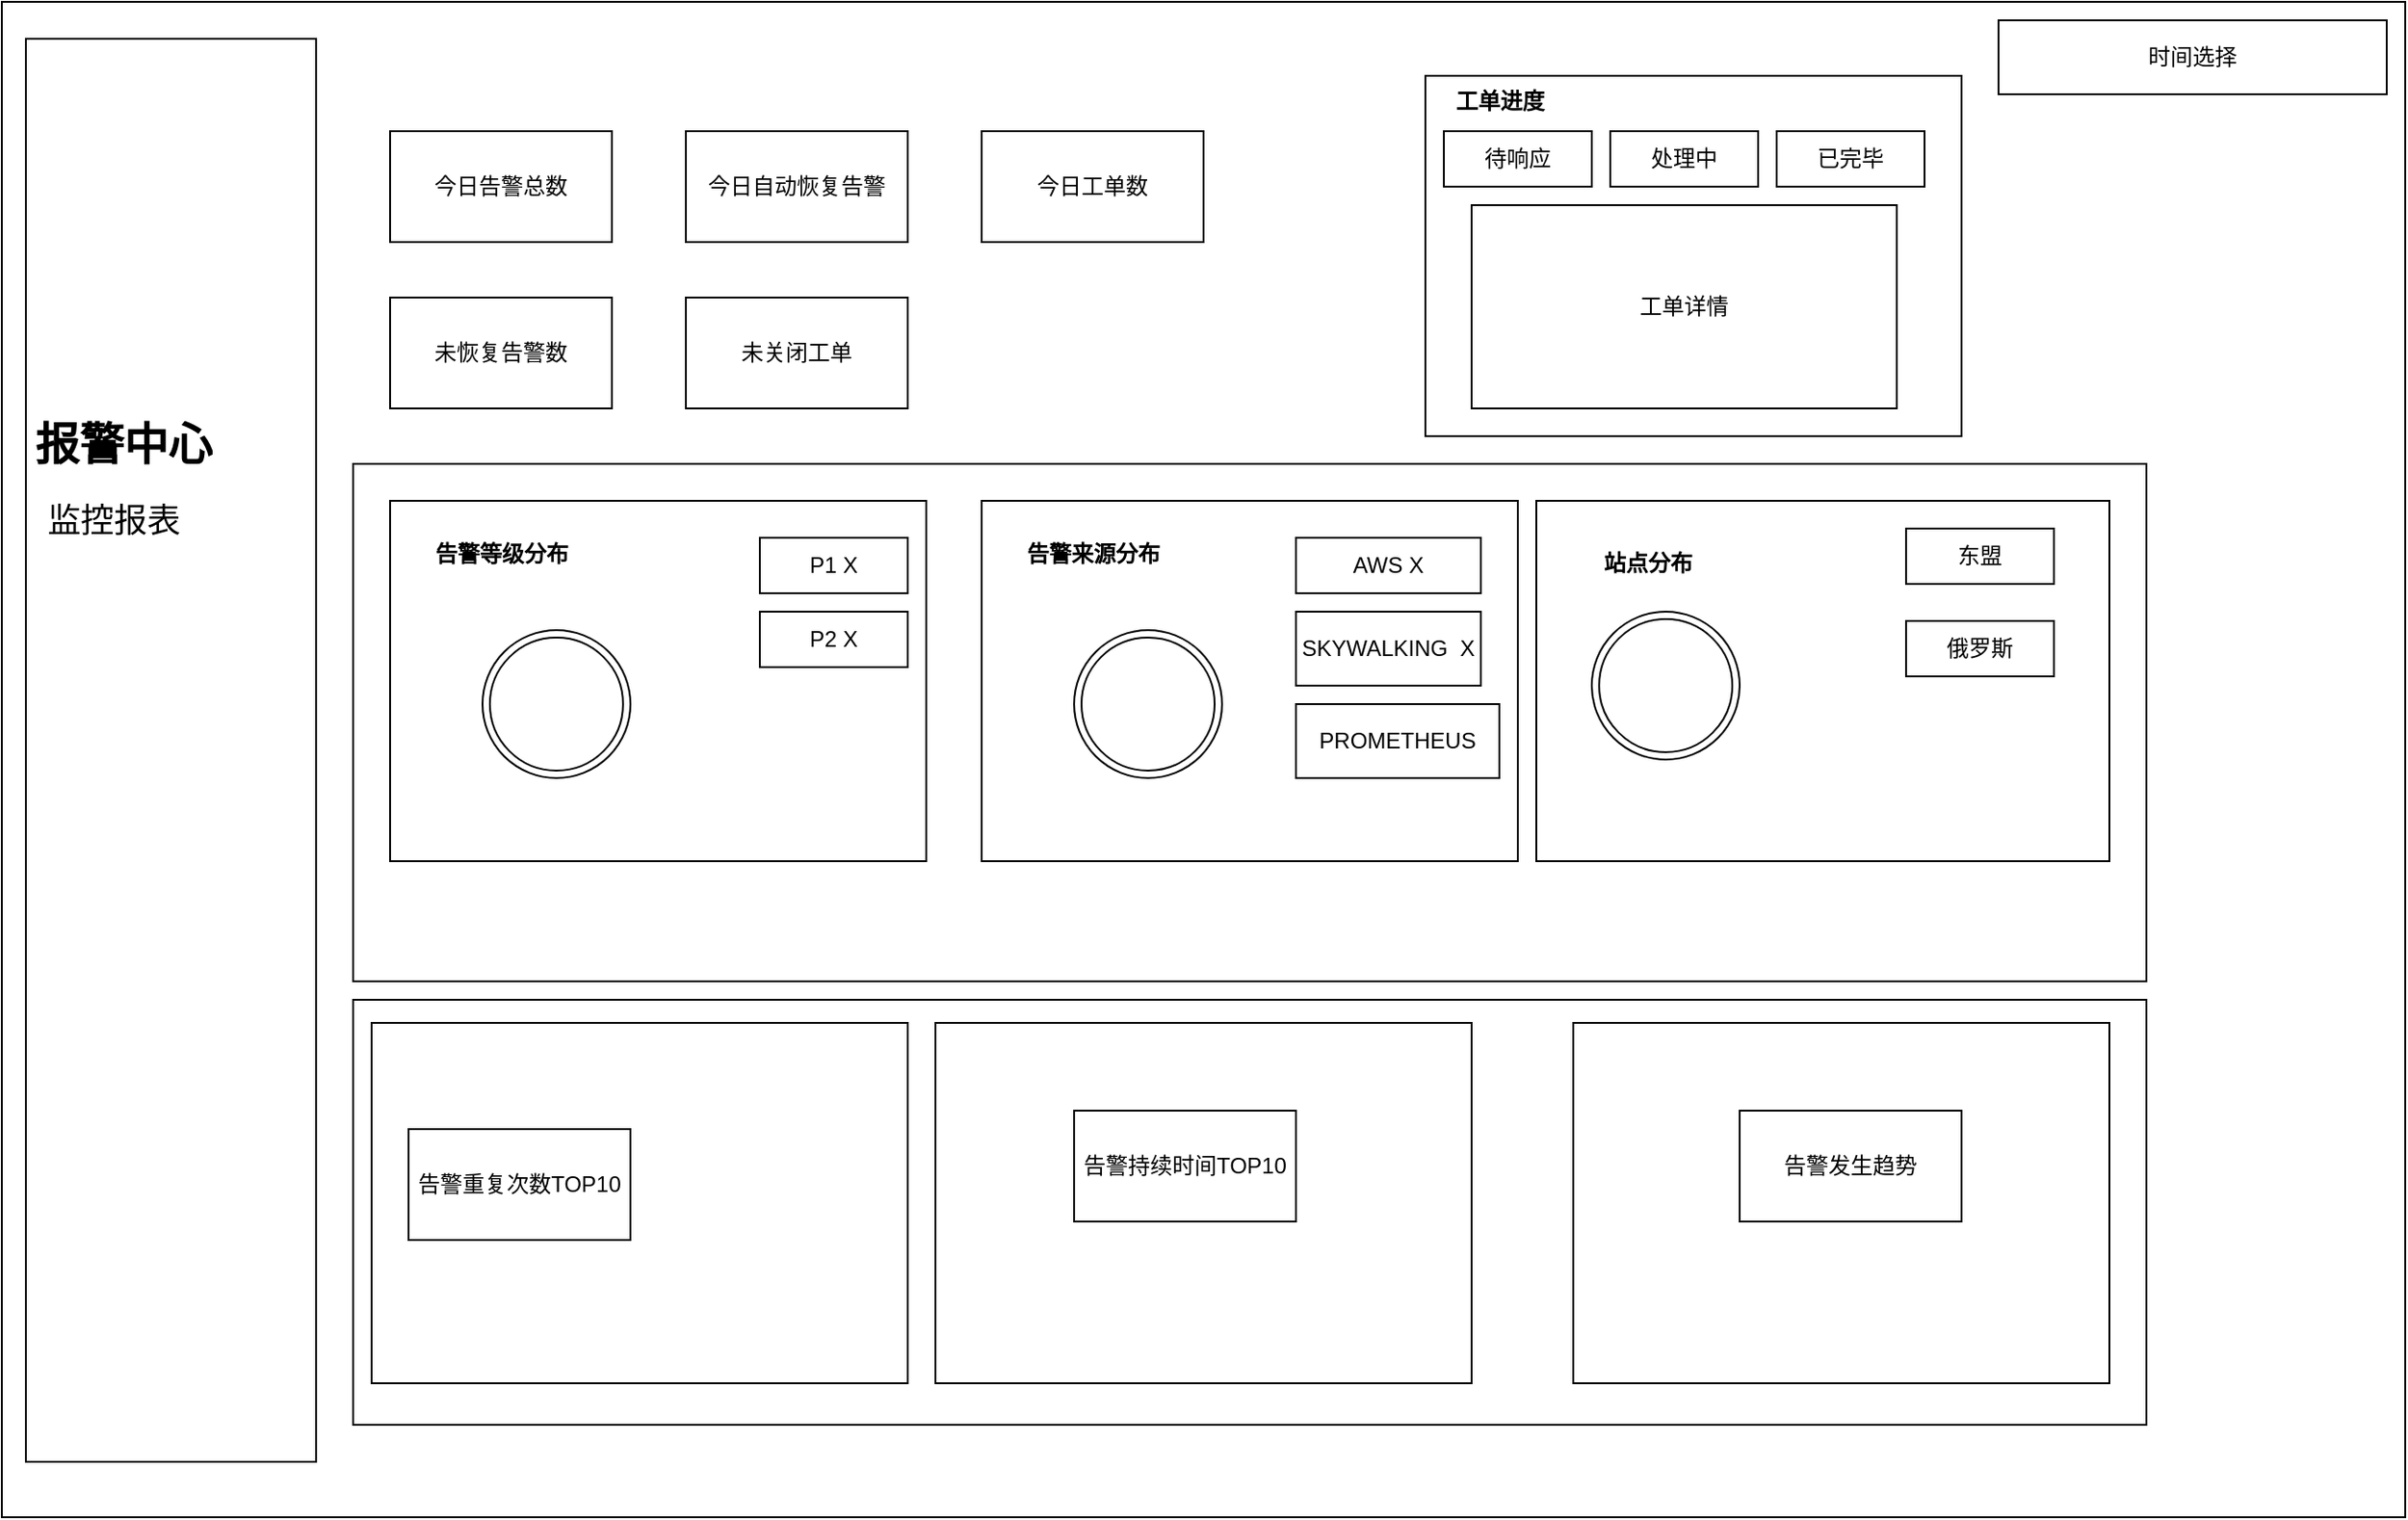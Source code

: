 <mxfile version="16.6.5" type="github">
  <diagram id="55woNCbbdrsVMhXk1Lkt" name="第 1 页">
    <mxGraphModel dx="3076" dy="762" grid="1" gridSize="10" guides="1" tooltips="1" connect="1" arrows="1" fold="1" page="1" pageScale="1" pageWidth="827" pageHeight="1169" math="0" shadow="0">
      <root>
        <mxCell id="0" />
        <mxCell id="1" parent="0" />
        <mxCell id="0lJpmbsVH_8i2ZDXafNL-1" value="" style="rounded=0;whiteSpace=wrap;html=1;" vertex="1" parent="1">
          <mxGeometry x="-960" y="120" width="1300" height="820" as="geometry" />
        </mxCell>
        <mxCell id="0lJpmbsVH_8i2ZDXafNL-2" value="" style="rounded=0;whiteSpace=wrap;html=1;" vertex="1" parent="1">
          <mxGeometry x="-947" y="140" width="157" height="770" as="geometry" />
        </mxCell>
        <mxCell id="0lJpmbsVH_8i2ZDXafNL-4" value="&lt;h1&gt;报警中心&lt;/h1&gt;&lt;div&gt;&lt;span style=&quot;white-space: pre&quot;&gt;	&lt;/span&gt;&lt;span style=&quot;white-space: pre&quot;&gt;	&lt;/span&gt;&lt;font style=&quot;font-size: 18px&quot;&gt;监控报表&lt;/font&gt;&lt;br&gt;&lt;/div&gt;" style="text;html=1;strokeColor=none;fillColor=none;spacing=5;spacingTop=-20;whiteSpace=wrap;overflow=hidden;rounded=0;" vertex="1" parent="1">
          <mxGeometry x="-947" y="340" width="147" height="120" as="geometry" />
        </mxCell>
        <mxCell id="0lJpmbsVH_8i2ZDXafNL-5" value="未恢复告警数" style="rounded=0;whiteSpace=wrap;html=1;" vertex="1" parent="1">
          <mxGeometry x="-750" y="280" width="120" height="60" as="geometry" />
        </mxCell>
        <mxCell id="0lJpmbsVH_8i2ZDXafNL-6" value="今日告警总数" style="rounded=0;whiteSpace=wrap;html=1;" vertex="1" parent="1">
          <mxGeometry x="-750" y="190" width="120" height="60" as="geometry" />
        </mxCell>
        <mxCell id="0lJpmbsVH_8i2ZDXafNL-8" value="今日自动恢复告警" style="rounded=0;whiteSpace=wrap;html=1;" vertex="1" parent="1">
          <mxGeometry x="-590" y="190" width="120" height="60" as="geometry" />
        </mxCell>
        <mxCell id="0lJpmbsVH_8i2ZDXafNL-9" value="时间选择" style="rounded=0;whiteSpace=wrap;html=1;" vertex="1" parent="1">
          <mxGeometry x="120" y="130" width="210" height="40" as="geometry" />
        </mxCell>
        <mxCell id="0lJpmbsVH_8i2ZDXafNL-12" value="" style="rounded=0;whiteSpace=wrap;html=1;" vertex="1" parent="1">
          <mxGeometry x="-770" y="370" width="970" height="280" as="geometry" />
        </mxCell>
        <mxCell id="0lJpmbsVH_8i2ZDXafNL-14" value="" style="rounded=0;whiteSpace=wrap;html=1;" vertex="1" parent="1">
          <mxGeometry x="-750" y="390" width="290" height="195" as="geometry" />
        </mxCell>
        <mxCell id="0lJpmbsVH_8i2ZDXafNL-15" value="" style="ellipse;shape=doubleEllipse;whiteSpace=wrap;html=1;aspect=fixed;fontSize=18;" vertex="1" parent="1">
          <mxGeometry x="-700" y="460" width="80" height="80" as="geometry" />
        </mxCell>
        <mxCell id="0lJpmbsVH_8i2ZDXafNL-16" value="P1 X" style="rounded=0;whiteSpace=wrap;html=1;" vertex="1" parent="1">
          <mxGeometry x="-550" y="410" width="80" height="30" as="geometry" />
        </mxCell>
        <mxCell id="0lJpmbsVH_8i2ZDXafNL-17" value="&lt;font style=&quot;font-size: 12px&quot;&gt;告警等级分布&lt;/font&gt;" style="text;strokeColor=none;fillColor=none;html=1;fontSize=24;fontStyle=1;verticalAlign=middle;align=center;" vertex="1" parent="1">
          <mxGeometry x="-740" y="395" width="100" height="40" as="geometry" />
        </mxCell>
        <mxCell id="0lJpmbsVH_8i2ZDXafNL-18" value="P2 X" style="rounded=0;whiteSpace=wrap;html=1;" vertex="1" parent="1">
          <mxGeometry x="-550" y="450" width="80" height="30" as="geometry" />
        </mxCell>
        <mxCell id="0lJpmbsVH_8i2ZDXafNL-19" value="" style="rounded=0;whiteSpace=wrap;html=1;" vertex="1" parent="1">
          <mxGeometry x="-430" y="390" width="290" height="195" as="geometry" />
        </mxCell>
        <mxCell id="0lJpmbsVH_8i2ZDXafNL-20" value="" style="ellipse;shape=doubleEllipse;whiteSpace=wrap;html=1;aspect=fixed;fontSize=18;" vertex="1" parent="1">
          <mxGeometry x="-380" y="460" width="80" height="80" as="geometry" />
        </mxCell>
        <mxCell id="0lJpmbsVH_8i2ZDXafNL-21" value="AWS X" style="rounded=0;whiteSpace=wrap;html=1;" vertex="1" parent="1">
          <mxGeometry x="-260" y="410" width="100" height="30" as="geometry" />
        </mxCell>
        <mxCell id="0lJpmbsVH_8i2ZDXafNL-22" value="&lt;font style=&quot;font-size: 12px&quot;&gt;告警来源分布&lt;/font&gt;" style="text;strokeColor=none;fillColor=none;html=1;fontSize=24;fontStyle=1;verticalAlign=middle;align=center;" vertex="1" parent="1">
          <mxGeometry x="-420" y="395" width="100" height="40" as="geometry" />
        </mxCell>
        <mxCell id="0lJpmbsVH_8i2ZDXafNL-23" value="SKYWALKING&amp;nbsp; X" style="rounded=0;whiteSpace=wrap;html=1;" vertex="1" parent="1">
          <mxGeometry x="-260" y="450" width="100" height="40" as="geometry" />
        </mxCell>
        <mxCell id="0lJpmbsVH_8i2ZDXafNL-24" value="PROMETHEUS" style="rounded=0;whiteSpace=wrap;html=1;" vertex="1" parent="1">
          <mxGeometry x="-260" y="500" width="110" height="40" as="geometry" />
        </mxCell>
        <mxCell id="0lJpmbsVH_8i2ZDXafNL-25" value="" style="rounded=0;whiteSpace=wrap;html=1;" vertex="1" parent="1">
          <mxGeometry x="-130" y="390" width="310" height="195" as="geometry" />
        </mxCell>
        <mxCell id="0lJpmbsVH_8i2ZDXafNL-26" value="&lt;span style=&quot;font-size: 12px&quot;&gt;站点分布&lt;/span&gt;" style="text;strokeColor=none;fillColor=none;html=1;fontSize=24;fontStyle=1;verticalAlign=middle;align=center;" vertex="1" parent="1">
          <mxGeometry x="-120" y="400" width="100" height="40" as="geometry" />
        </mxCell>
        <mxCell id="0lJpmbsVH_8i2ZDXafNL-27" value="" style="ellipse;shape=doubleEllipse;whiteSpace=wrap;html=1;aspect=fixed;fontSize=18;" vertex="1" parent="1">
          <mxGeometry x="-100" y="450" width="80" height="80" as="geometry" />
        </mxCell>
        <mxCell id="0lJpmbsVH_8i2ZDXafNL-28" value="东盟" style="rounded=0;whiteSpace=wrap;html=1;" vertex="1" parent="1">
          <mxGeometry x="70" y="405" width="80" height="30" as="geometry" />
        </mxCell>
        <mxCell id="0lJpmbsVH_8i2ZDXafNL-29" value="俄罗斯" style="rounded=0;whiteSpace=wrap;html=1;" vertex="1" parent="1">
          <mxGeometry x="70" y="455" width="80" height="30" as="geometry" />
        </mxCell>
        <mxCell id="0lJpmbsVH_8i2ZDXafNL-30" value="今日工单数" style="rounded=0;whiteSpace=wrap;html=1;" vertex="1" parent="1">
          <mxGeometry x="-430" y="190" width="120" height="60" as="geometry" />
        </mxCell>
        <mxCell id="0lJpmbsVH_8i2ZDXafNL-31" value="未关闭工单" style="rounded=0;whiteSpace=wrap;html=1;" vertex="1" parent="1">
          <mxGeometry x="-590" y="280" width="120" height="60" as="geometry" />
        </mxCell>
        <mxCell id="0lJpmbsVH_8i2ZDXafNL-34" value="" style="rounded=0;whiteSpace=wrap;html=1;fontSize=12;" vertex="1" parent="1">
          <mxGeometry x="-770" y="660" width="970" height="230" as="geometry" />
        </mxCell>
        <mxCell id="0lJpmbsVH_8i2ZDXafNL-37" value="" style="rounded=0;whiteSpace=wrap;html=1;" vertex="1" parent="1">
          <mxGeometry x="-760" y="672.5" width="290" height="195" as="geometry" />
        </mxCell>
        <mxCell id="0lJpmbsVH_8i2ZDXafNL-35" value="告警重复次数TOP10" style="rounded=0;whiteSpace=wrap;html=1;fontSize=12;" vertex="1" parent="1">
          <mxGeometry x="-740" y="730" width="120" height="60" as="geometry" />
        </mxCell>
        <mxCell id="0lJpmbsVH_8i2ZDXafNL-38" value="" style="rounded=0;whiteSpace=wrap;html=1;" vertex="1" parent="1">
          <mxGeometry x="-110" y="672.5" width="290" height="195" as="geometry" />
        </mxCell>
        <mxCell id="0lJpmbsVH_8i2ZDXafNL-36" value="告警发生趋势" style="rounded=0;whiteSpace=wrap;html=1;fontSize=12;" vertex="1" parent="1">
          <mxGeometry x="-20" y="720" width="120" height="60" as="geometry" />
        </mxCell>
        <mxCell id="0lJpmbsVH_8i2ZDXafNL-39" value="" style="rounded=0;whiteSpace=wrap;html=1;" vertex="1" parent="1">
          <mxGeometry x="-190" y="160" width="290" height="195" as="geometry" />
        </mxCell>
        <mxCell id="0lJpmbsVH_8i2ZDXafNL-40" value="待响应" style="rounded=0;whiteSpace=wrap;html=1;" vertex="1" parent="1">
          <mxGeometry x="-180" y="190" width="80" height="30" as="geometry" />
        </mxCell>
        <mxCell id="0lJpmbsVH_8i2ZDXafNL-41" value="&lt;font style=&quot;font-size: 12px&quot;&gt;工单进度&lt;/font&gt;" style="text;strokeColor=none;fillColor=none;html=1;fontSize=24;fontStyle=1;verticalAlign=middle;align=center;" vertex="1" parent="1">
          <mxGeometry x="-200" y="150" width="100" height="40" as="geometry" />
        </mxCell>
        <mxCell id="0lJpmbsVH_8i2ZDXafNL-42" value="处理中" style="rounded=0;whiteSpace=wrap;html=1;" vertex="1" parent="1">
          <mxGeometry x="-90" y="190" width="80" height="30" as="geometry" />
        </mxCell>
        <mxCell id="0lJpmbsVH_8i2ZDXafNL-43" value="已完毕" style="rounded=0;whiteSpace=wrap;html=1;" vertex="1" parent="1">
          <mxGeometry y="190" width="80" height="30" as="geometry" />
        </mxCell>
        <mxCell id="0lJpmbsVH_8i2ZDXafNL-44" value="工单详情" style="rounded=0;whiteSpace=wrap;html=1;" vertex="1" parent="1">
          <mxGeometry x="-165" y="230" width="230" height="110" as="geometry" />
        </mxCell>
        <mxCell id="0lJpmbsVH_8i2ZDXafNL-45" value="" style="rounded=0;whiteSpace=wrap;html=1;" vertex="1" parent="1">
          <mxGeometry x="-455" y="672.5" width="290" height="195" as="geometry" />
        </mxCell>
        <mxCell id="0lJpmbsVH_8i2ZDXafNL-46" value="告警持续时间TOP10" style="rounded=0;whiteSpace=wrap;html=1;fontSize=12;" vertex="1" parent="1">
          <mxGeometry x="-380" y="720" width="120" height="60" as="geometry" />
        </mxCell>
      </root>
    </mxGraphModel>
  </diagram>
</mxfile>

